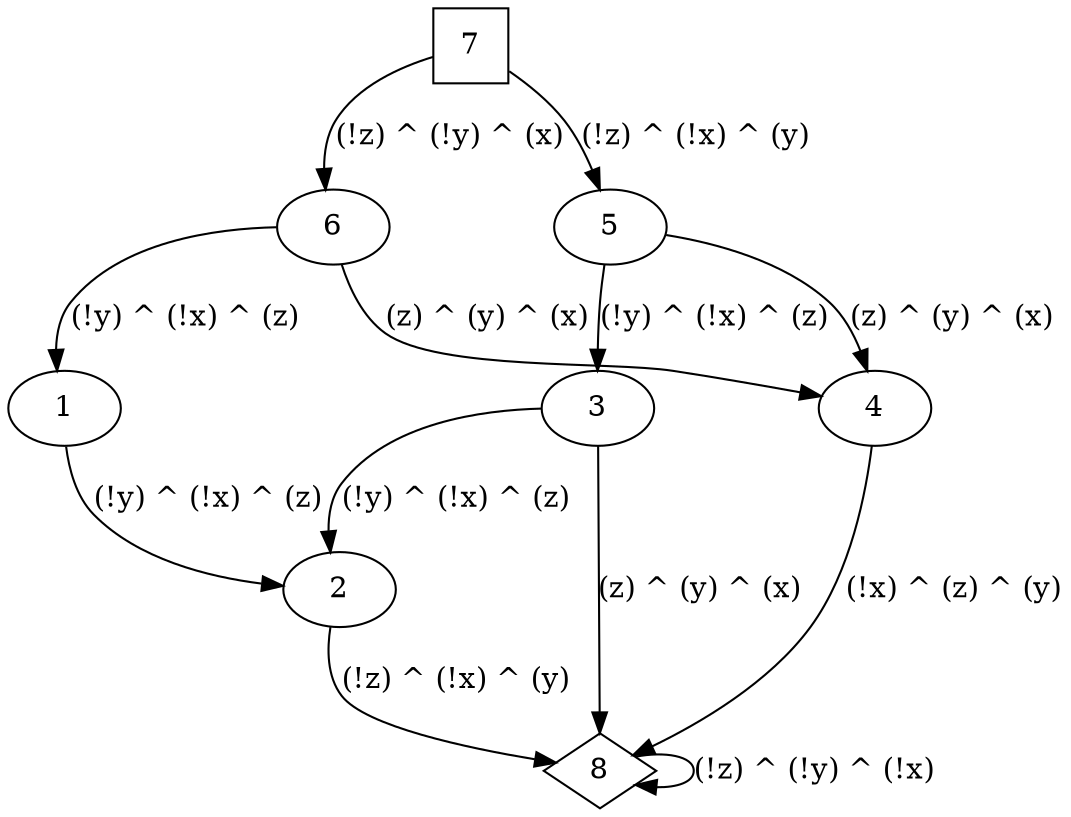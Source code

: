 digraph G {
	node [label="\N"];
	graph [bb="0,0,420,388",
		_draw_="c 9 -#ffffffff C 9 -#ffffffff P 4 0 -1 0 388 421 388 421 -1 ",
		xdotversion="1.2"];
	1 [pos="27,194", width="0.75", height="0.5", _draw_="c 9 -#000000ff e 27 194 27 18 ", _ldraw_="F 14.000000 11 -Times-Roman c 9 -#000000ff T 27 188 0 7 1 -1 "];
	2 [pos="137,106", width="0.75", height="0.5", _draw_="c 9 -#000000ff e 137 106 27 18 ", _ldraw_="F 14.000000 11 -Times-Roman c 9 -#000000ff T 137 100 0 7 1 -2 "];
	8 [shape=diamond, pos="239,18", width="0.75", height="0.5", _draw_="c 9 -#000000ff p 4 239 36 212 18 239 0 266 18 ", _ldraw_="F 14.000000 11 -Times-Roman c 9 -#000000ff T 239 12 0 7 1 -8 "];
	3 [pos="239,194", width="0.75", height="0.5", _draw_="c 9 -#000000ff e 239 194 27 18 ", _ldraw_="F 14.000000 11 -Times-Roman c 9 -#000000ff T 239 188 0 7 1 -3 "];
	4 [pos="349,194", width="0.75", height="0.5", _draw_="c 9 -#000000ff e 349 194 27 18 ", _ldraw_="F 14.000000 11 -Times-Roman c 9 -#000000ff T 349 188 0 9 1 -4 "];
	5 [pos="243,282", width="0.75", height="0.5", _draw_="c 9 -#000000ff e 243 282 27 18 ", _ldraw_="F 14.000000 11 -Times-Roman c 9 -#000000ff T 243 276 0 8 1 -5 "];
	6 [pos="133,282", width="0.75", height="0.5", _draw_="c 9 -#000000ff e 133 282 27 18 ", _ldraw_="F 14.000000 11 -Times-Roman c 9 -#000000ff T 133 276 0 8 1 -6 "];
	7 [shape=square, pos="188,370", width="0.5", height="0.5", _draw_="c 9 -#000000ff p 4 206 388 170 388 170 352 206 352 ", _ldraw_="F 14.000000 11 -Times-Roman c 9 -#000000ff T 188 364 0 7 1 -7 "];
	1 -> 2 [label="(!y) ^ (!x) ^ (z)", pos="e,110.42,109.48 28.232,175.64 29.869,164.66 33.594,151.12 42,142 57.167,125.54 80.637,116.56 100.45,111.68", lp="85.5,150", _draw_="c 9 -#000000ff B 7 28 176 30 165 34 151 42 142 57 126 81 117 100 112 ", _hdraw_="S 5 -solid c 9 -#000000ff C 9 -#000000ff P 3 101 115 110 109 100 108 ", _ldraw_="F 14.000000 11 -Times-Roman c 9 -#000000ff T 86 144 0 87 17 -(!y) ^ (!x) ^ (z) "];
	2 -> 8 [label="(!z) ^ (!x) ^ (y)", pos="e,218.38,22.454 132.58,88.027 130.99,77.197 131.04,63.674 138,54 146.45,42.262 181.85,31.511 208.37,24.873", lp="181.5,62", _draw_="c 9 -#000000ff B 7 133 88 131 77 131 64 138 54 146 42 182 32 208 25 ", _hdraw_="S 5 -solid c 9 -#000000ff C 9 -#000000ff P 3 209 28 218 22 208 21 ", _ldraw_="F 14.000000 11 -Times-Roman c 9 -#000000ff T 182 56 0 87 17 -(!z) ^ (!x) ^ (y) "];
	3 -> 8 [label="(z) ^ (y) ^ (x)", pos="e,239,36.073 239,175.83 239,145.18 239,83.012 239,46.513", lp="278.5,106", _draw_="c 9 -#000000ff B 4 239 176 239 145 239 83 239 47 ", _hdraw_="S 5 -solid c 9 -#000000ff C 9 -#000000ff P 3 243 46 239 36 236 46 ", _ldraw_="F 14.000000 11 -Times-Roman c 9 -#000000ff T 279 100 0 79 15 -(z) ^ (y) ^ (x) "];
	3 -> 2 [label="(!y) ^ (!x) ^ (z)", pos="e,132.58,123.97 213.19,188.31 186.34,181.82 146.97,170.47 138,158 133.1,151.2 131.63,142.49 131.73,134.16", lp="181.5,150", _draw_="c 9 -#000000ff B 7 213 188 186 182 147 170 138 158 133 151 132 142 132 134 ", _hdraw_="S 5 -solid c 9 -#000000ff C 9 -#000000ff P 3 135 134 133 124 128 134 ", _ldraw_="F 14.000000 11 -Times-Roman c 9 -#000000ff T 182 144 0 87 17 -(!y) ^ (!x) ^ (z) "];
	4 -> 8 [label="(!x) ^ (z) ^ (y)", pos="e,253.73,26.39 347.75,175.8 345.5,153.57 339.24,115.52 322,88 307.03,64.115 281.23,44.25 262.36,31.858", lp="378.5,106", _draw_="c 9 -#000000ff B 7 348 176 345 154 339 116 322 88 307 64 281 44 262 32 ", _hdraw_="S 5 -solid c 9 -#000000ff C 9 -#000000ff P 3 264 29 254 26 260 35 ", _ldraw_="F 14.000000 11 -Times-Roman c 9 -#000000ff T 379 100 0 83 16 -(!x) ^ (z) ^ (y) "];
	5 -> 3 [label="(!y) ^ (!x) ^ (z)", pos="e,239.07,212.3 241.25,263.7 240.77,258.03 240.3,251.76 240,246 239.61,238.4 239.37,230.17 239.22,222.54", lp="283.5,238", _draw_="c 9 -#000000ff B 7 241 264 241 258 240 252 240 246 240 238 239 230 239 223 ", _hdraw_="S 5 -solid c 9 -#000000ff C 9 -#000000ff P 3 243 222 239 212 236 222 ", _ldraw_="F 14.000000 11 -Times-Roman c 9 -#000000ff T 284 232 0 87 17 -(!y) ^ (!x) ^ (z) "];
	5 -> 4 [label="(z) ^ (y) ^ (x)", pos="e,345.09,211.83 268.68,276.44 287,271.3 311.11,261.97 327,246 333.73,239.24 338.53,230.1 341.88,221.36", lp="376.5,238", _draw_="c 9 -#000000ff B 7 269 276 287 271 311 262 327 246 334 239 339 230 342 221 ", _hdraw_="S 5 -solid c 9 -#000000ff C 9 -#000000ff P 3 345 222 345 212 339 220 ", _ldraw_="F 14.000000 11 -Times-Roman c 9 -#000000ff T 377 232 0 79 15 -(z) ^ (y) ^ (x) "];
	6 -> 4 [label="(z) ^ (y) ^ (x)", pos="e,323.78,200.72 136.32,264.06 139.42,252.52 145.25,238.21 156,230 198.51,197.53 222.52,222.33 275,212 287.77,209.49 301.66,206.24\
 313.92,203.21", lp="195.5,238", _draw_="c 9 -#000000ff B 10 136 264 139 253 145 238 156 230 199 198 223 222 275 212 288 209 302 206 314 203 ", _hdraw_="S 5 -solid c 9 -#000000ff C 9 -#000000ff P 3 315 207 324 201 313 200 ", _ldraw_="F 14.000000 11 -Times-Roman c 9 -#000000ff T 196 232 0 79 15 -(z) ^ (y) ^ (x) "];
	6 -> 1 [label="(!y) ^ (!x) ^ (z)", pos="e,22.535,212 107.19,276.69 79.273,270.36 37.478,259 28,246 23.064,239.23 21.575,230.53 21.683,222.2", lp="71.5,238", _draw_="c 9 -#000000ff B 7 107 277 79 270 37 259 28 246 23 239 22 231 22 222 ", _hdraw_="S 5 -solid c 9 -#000000ff C 9 -#000000ff P 3 25 222 23 212 18 222 ", _ldraw_="F 14.000000 11 -Times-Roman c 9 -#000000ff T 72 232 0 87 17 -(!y) ^ (!x) ^ (z) "];
	7 -> 5 [label="(!z) ^ (!x) ^ (y)", pos="e,237.26,299.6 206.09,352.69 211.34,347.06 216.78,340.56 221,334 225.95,326.29 230.22,317.29 233.64,308.95", lp="272.5,326", _draw_="c 9 -#000000ff B 7 206 353 211 347 217 341 221 334 226 326 230 317 234 309 ", _hdraw_="S 5 -solid c 9 -#000000ff C 9 -#000000ff P 3 237 310 237 300 230 308 ", _ldraw_="F 14.000000 11 -Times-Roman c 9 -#000000ff T 273 320 0 87 17 -(!z) ^ (!x) ^ (y) "];
	7 -> 6 [label="(!z) ^ (!y) ^ (x)", pos="e,127.38,299.92 169.74,364.15 156.09,358.7 138.41,349.12 130,334 125.98,326.78 125.22,318.08 125.89,309.89", lp="173.5,326", _draw_="c 9 -#000000ff B 7 170 364 156 359 138 349 130 334 126 327 125 318 126 310 ", _hdraw_="S 5 -solid c 9 -#000000ff C 9 -#000000ff P 3 129 310 127 300 122 309 ", _ldraw_="F 14.000000 11 -Times-Roman c 9 -#000000ff T 174 320 0 87 17 -(!z) ^ (!y) ^ (x) "];
	8 -> 8 [label="(!z) ^ (!y) ^ (!x)", pos="e,255.62,11.009 255.62,24.991 269.5,27.979 284,25.648 284,18 284,12.204 275.67,9.4619 265.6,9.7739", lp="329.5,18", _draw_="c 9 -#000000ff B 7 256 25 269 28 284 26 284 18 284 12 276 9 266 10 ", _hdraw_="S 5 -solid c 9 -#000000ff C 9 -#000000ff P 3 265 6 256 11 266 13 ", _ldraw_="F 14.000000 11 -Times-Roman c 9 -#000000ff T 330 12 0 91 18 -(!z) ^ (!y) ^ (!x) "];
}
